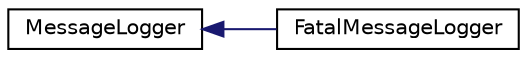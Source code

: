 digraph "Graphical Class Hierarchy"
{
  edge [fontname="Helvetica",fontsize="10",labelfontname="Helvetica",labelfontsize="10"];
  node [fontname="Helvetica",fontsize="10",shape=record];
  rankdir="LR";
  Node0 [label="MessageLogger",height=0.2,width=0.4,color="black", fillcolor="white", style="filled",URL="$classkaldi_1_1MessageLogger.html"];
  Node0 -> Node1 [dir="back",color="midnightblue",fontsize="10",style="solid",fontname="Helvetica"];
  Node1 [label="FatalMessageLogger",height=0.2,width=0.4,color="black", fillcolor="white", style="filled",URL="$classkaldi_1_1FatalMessageLogger.html"];
}
